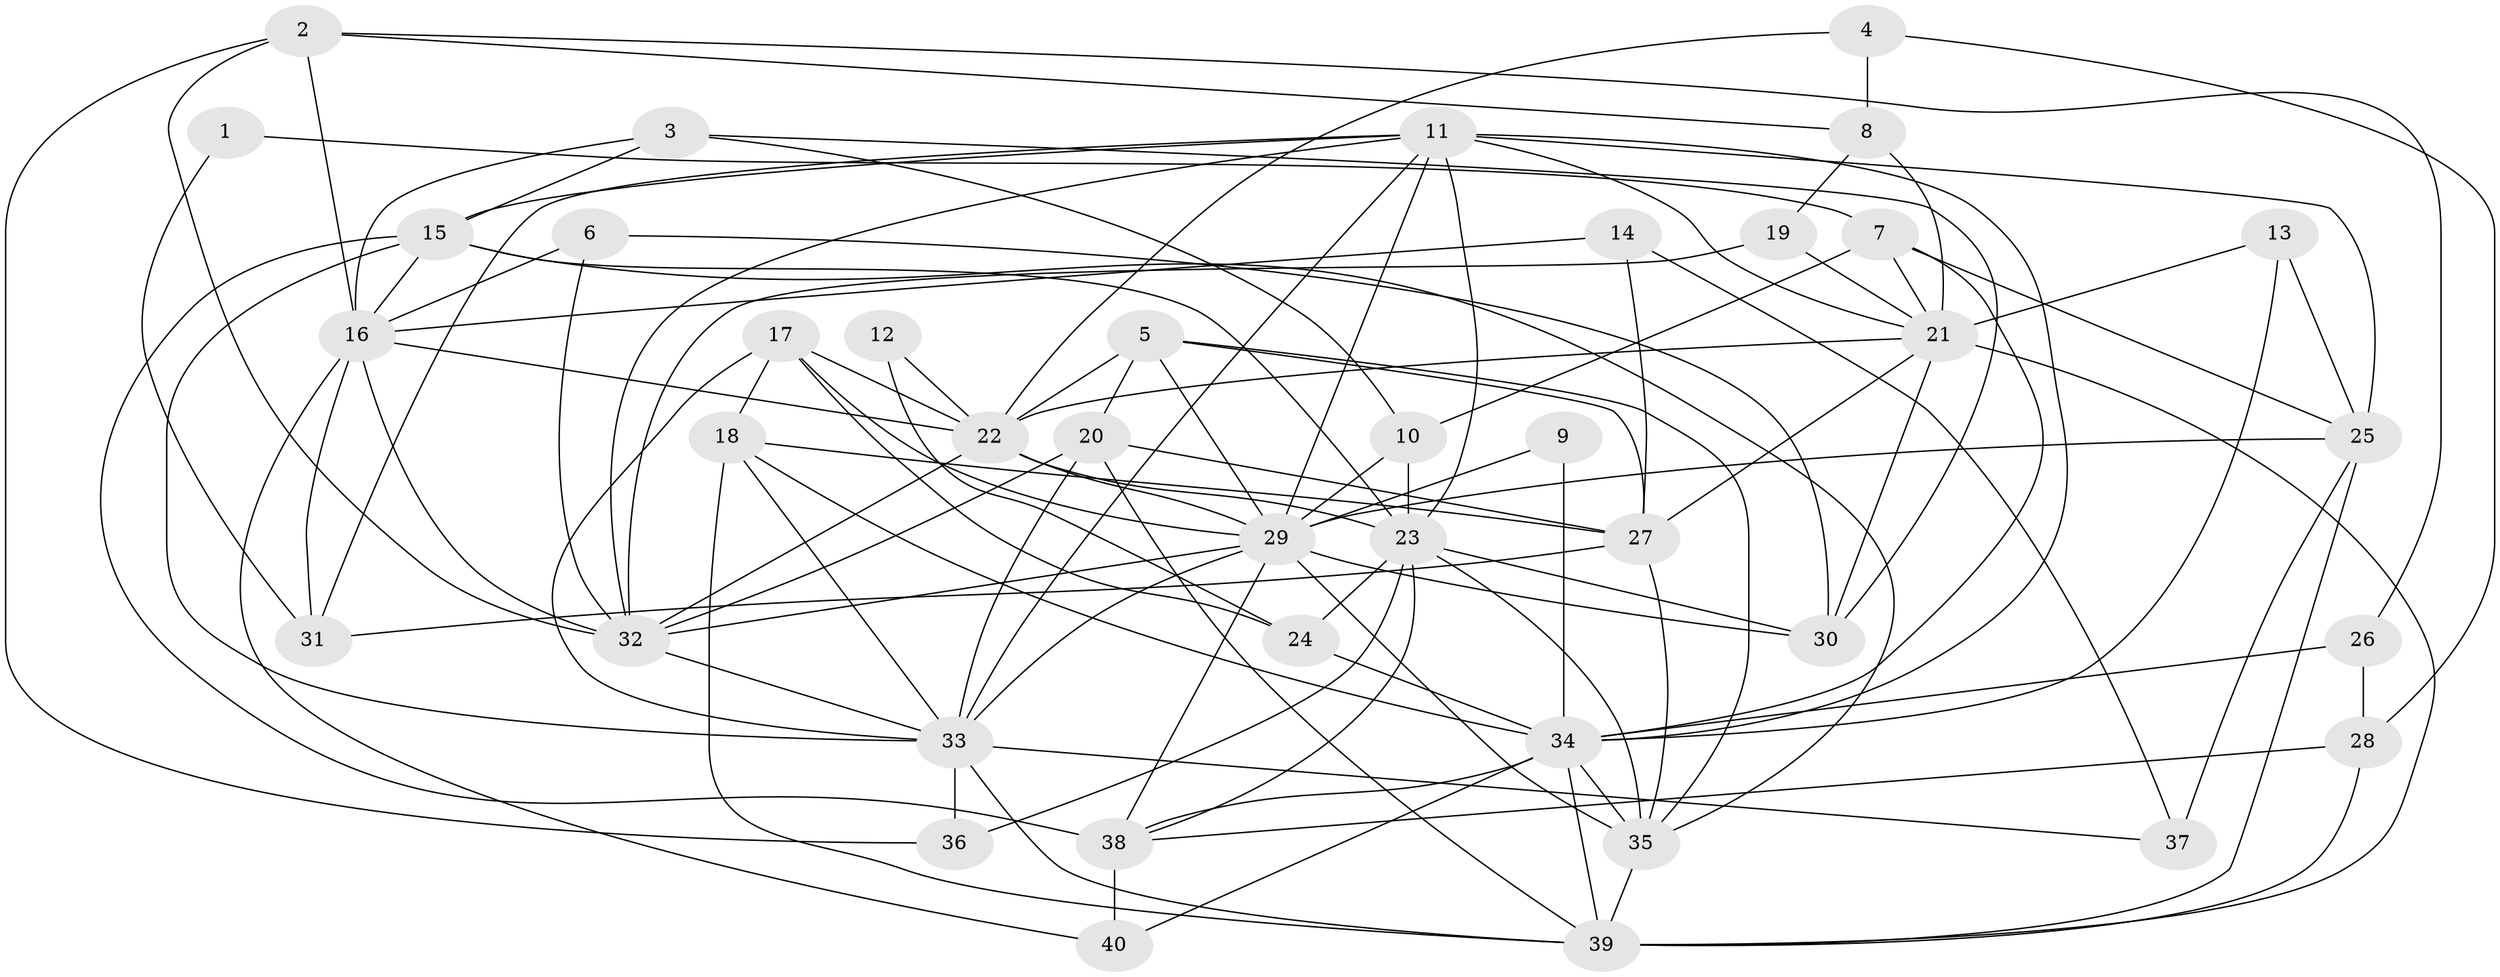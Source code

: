 // original degree distribution, {7: 0.06329113924050633, 2: 0.13924050632911392, 4: 0.189873417721519, 6: 0.0759493670886076, 5: 0.13924050632911392, 3: 0.35443037974683544, 8: 0.0379746835443038}
// Generated by graph-tools (version 1.1) at 2025/50/03/09/25 03:50:06]
// undirected, 40 vertices, 110 edges
graph export_dot {
graph [start="1"]
  node [color=gray90,style=filled];
  1;
  2;
  3;
  4;
  5;
  6;
  7;
  8;
  9;
  10;
  11;
  12;
  13;
  14;
  15;
  16;
  17;
  18;
  19;
  20;
  21;
  22;
  23;
  24;
  25;
  26;
  27;
  28;
  29;
  30;
  31;
  32;
  33;
  34;
  35;
  36;
  37;
  38;
  39;
  40;
  1 -- 7 [weight=1.0];
  1 -- 31 [weight=1.0];
  2 -- 8 [weight=1.0];
  2 -- 16 [weight=1.0];
  2 -- 26 [weight=1.0];
  2 -- 32 [weight=1.0];
  2 -- 36 [weight=1.0];
  3 -- 10 [weight=1.0];
  3 -- 15 [weight=1.0];
  3 -- 16 [weight=1.0];
  3 -- 30 [weight=1.0];
  4 -- 8 [weight=1.0];
  4 -- 22 [weight=1.0];
  4 -- 28 [weight=1.0];
  5 -- 20 [weight=1.0];
  5 -- 22 [weight=1.0];
  5 -- 27 [weight=1.0];
  5 -- 29 [weight=2.0];
  5 -- 35 [weight=1.0];
  6 -- 16 [weight=1.0];
  6 -- 30 [weight=1.0];
  6 -- 32 [weight=1.0];
  7 -- 10 [weight=1.0];
  7 -- 21 [weight=1.0];
  7 -- 25 [weight=1.0];
  7 -- 34 [weight=1.0];
  8 -- 19 [weight=1.0];
  8 -- 21 [weight=2.0];
  9 -- 29 [weight=1.0];
  9 -- 34 [weight=1.0];
  10 -- 23 [weight=1.0];
  10 -- 29 [weight=2.0];
  11 -- 15 [weight=1.0];
  11 -- 21 [weight=1.0];
  11 -- 23 [weight=1.0];
  11 -- 25 [weight=1.0];
  11 -- 29 [weight=1.0];
  11 -- 31 [weight=1.0];
  11 -- 32 [weight=1.0];
  11 -- 33 [weight=1.0];
  11 -- 34 [weight=1.0];
  12 -- 22 [weight=1.0];
  12 -- 24 [weight=1.0];
  13 -- 21 [weight=1.0];
  13 -- 25 [weight=1.0];
  13 -- 34 [weight=1.0];
  14 -- 16 [weight=1.0];
  14 -- 27 [weight=1.0];
  14 -- 37 [weight=1.0];
  15 -- 16 [weight=1.0];
  15 -- 23 [weight=1.0];
  15 -- 33 [weight=2.0];
  15 -- 35 [weight=1.0];
  15 -- 38 [weight=1.0];
  16 -- 22 [weight=1.0];
  16 -- 31 [weight=1.0];
  16 -- 32 [weight=1.0];
  16 -- 40 [weight=1.0];
  17 -- 18 [weight=1.0];
  17 -- 22 [weight=1.0];
  17 -- 24 [weight=1.0];
  17 -- 29 [weight=1.0];
  17 -- 33 [weight=1.0];
  18 -- 27 [weight=1.0];
  18 -- 33 [weight=1.0];
  18 -- 34 [weight=1.0];
  18 -- 39 [weight=1.0];
  19 -- 21 [weight=1.0];
  19 -- 32 [weight=1.0];
  20 -- 27 [weight=1.0];
  20 -- 32 [weight=1.0];
  20 -- 33 [weight=1.0];
  20 -- 39 [weight=1.0];
  21 -- 22 [weight=1.0];
  21 -- 27 [weight=1.0];
  21 -- 30 [weight=1.0];
  21 -- 39 [weight=1.0];
  22 -- 23 [weight=1.0];
  22 -- 29 [weight=1.0];
  22 -- 32 [weight=1.0];
  23 -- 24 [weight=1.0];
  23 -- 30 [weight=1.0];
  23 -- 35 [weight=1.0];
  23 -- 36 [weight=1.0];
  23 -- 38 [weight=1.0];
  24 -- 34 [weight=1.0];
  25 -- 29 [weight=1.0];
  25 -- 37 [weight=1.0];
  25 -- 39 [weight=1.0];
  26 -- 28 [weight=1.0];
  26 -- 34 [weight=1.0];
  27 -- 31 [weight=1.0];
  27 -- 35 [weight=1.0];
  28 -- 38 [weight=1.0];
  28 -- 39 [weight=1.0];
  29 -- 30 [weight=1.0];
  29 -- 32 [weight=1.0];
  29 -- 33 [weight=2.0];
  29 -- 35 [weight=1.0];
  29 -- 38 [weight=1.0];
  32 -- 33 [weight=1.0];
  33 -- 36 [weight=1.0];
  33 -- 37 [weight=1.0];
  33 -- 39 [weight=1.0];
  34 -- 35 [weight=1.0];
  34 -- 38 [weight=1.0];
  34 -- 39 [weight=1.0];
  34 -- 40 [weight=1.0];
  35 -- 39 [weight=1.0];
  38 -- 40 [weight=1.0];
}
